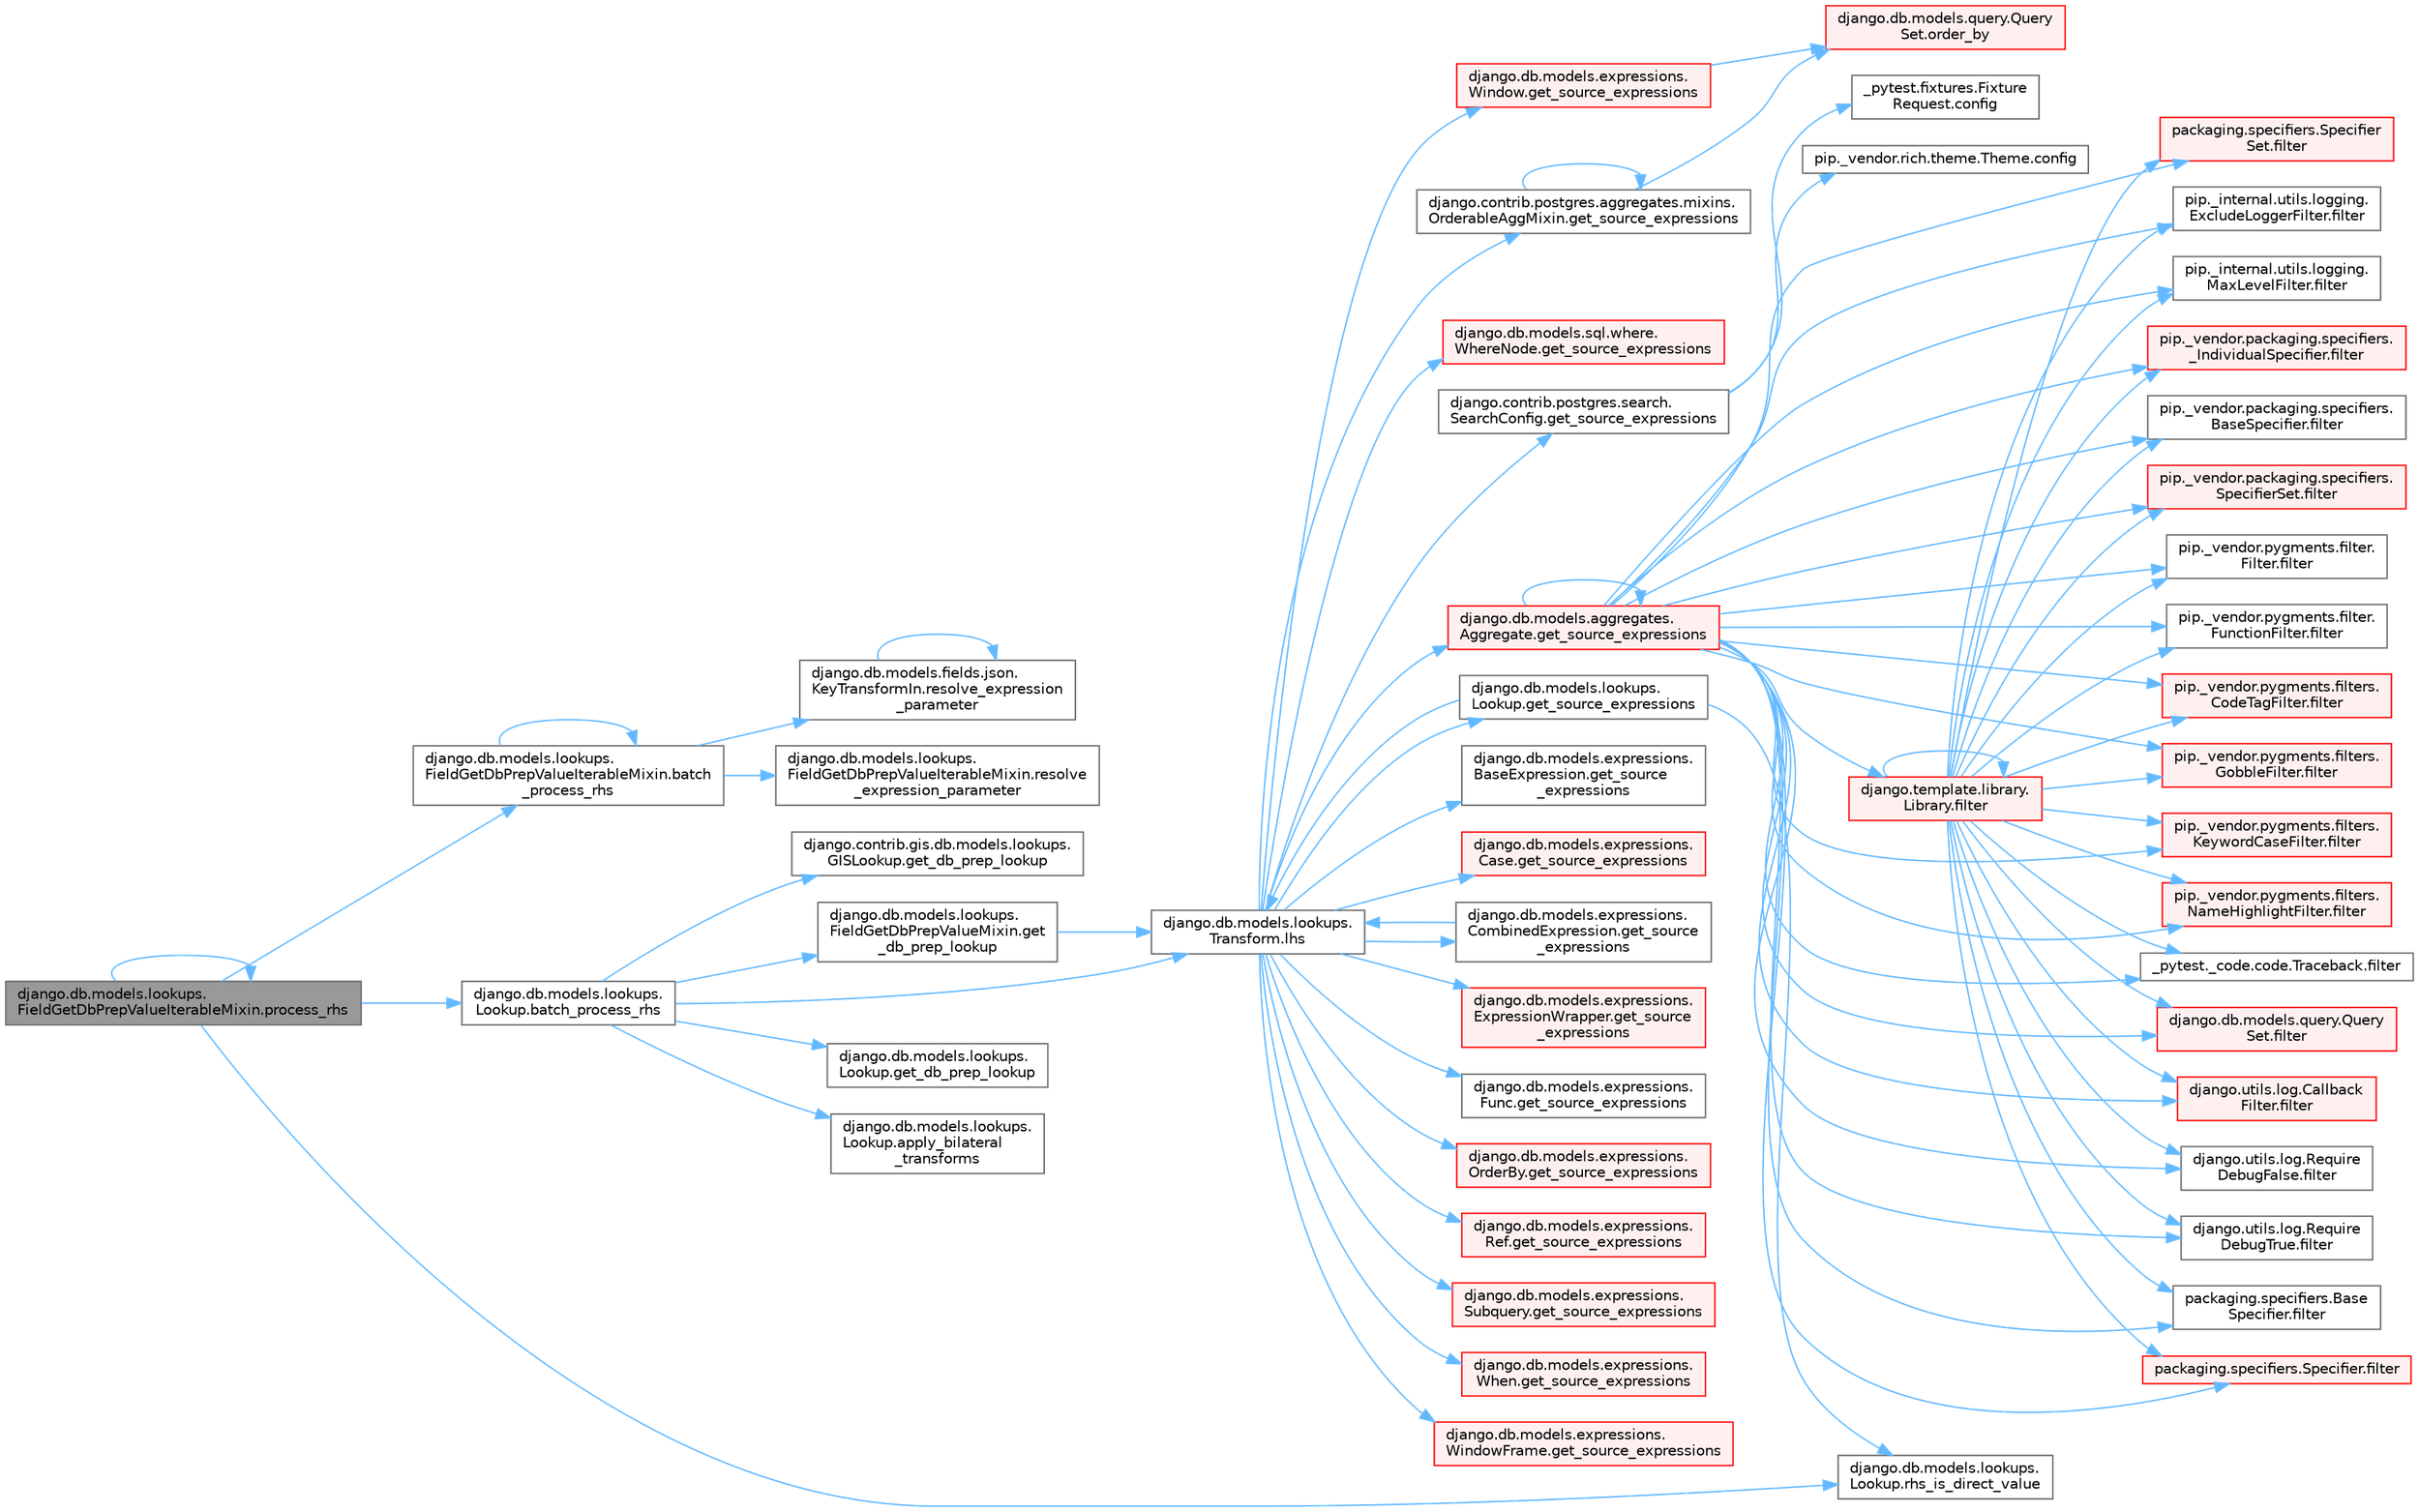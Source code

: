 digraph "django.db.models.lookups.FieldGetDbPrepValueIterableMixin.process_rhs"
{
 // LATEX_PDF_SIZE
  bgcolor="transparent";
  edge [fontname=Helvetica,fontsize=10,labelfontname=Helvetica,labelfontsize=10];
  node [fontname=Helvetica,fontsize=10,shape=box,height=0.2,width=0.4];
  rankdir="LR";
  Node1 [id="Node000001",label="django.db.models.lookups.\lFieldGetDbPrepValueIterableMixin.process_rhs",height=0.2,width=0.4,color="gray40", fillcolor="grey60", style="filled", fontcolor="black",tooltip=" "];
  Node1 -> Node2 [id="edge1_Node000001_Node000002",color="steelblue1",style="solid",tooltip=" "];
  Node2 [id="Node000002",label="django.db.models.lookups.\lFieldGetDbPrepValueIterableMixin.batch\l_process_rhs",height=0.2,width=0.4,color="grey40", fillcolor="white", style="filled",URL="$classdjango_1_1db_1_1models_1_1lookups_1_1_field_get_db_prep_value_iterable_mixin.html#a94161369c47f8e2ea687388f906634bc",tooltip=" "];
  Node2 -> Node2 [id="edge2_Node000002_Node000002",color="steelblue1",style="solid",tooltip=" "];
  Node2 -> Node3 [id="edge3_Node000002_Node000003",color="steelblue1",style="solid",tooltip=" "];
  Node3 [id="Node000003",label="django.db.models.fields.json.\lKeyTransformIn.resolve_expression\l_parameter",height=0.2,width=0.4,color="grey40", fillcolor="white", style="filled",URL="$classdjango_1_1db_1_1models_1_1fields_1_1json_1_1_key_transform_in.html#a69f9a623c6570d1094132badcc2952ed",tooltip=" "];
  Node3 -> Node3 [id="edge4_Node000003_Node000003",color="steelblue1",style="solid",tooltip=" "];
  Node2 -> Node4 [id="edge5_Node000002_Node000004",color="steelblue1",style="solid",tooltip=" "];
  Node4 [id="Node000004",label="django.db.models.lookups.\lFieldGetDbPrepValueIterableMixin.resolve\l_expression_parameter",height=0.2,width=0.4,color="grey40", fillcolor="white", style="filled",URL="$classdjango_1_1db_1_1models_1_1lookups_1_1_field_get_db_prep_value_iterable_mixin.html#a066115181e56075026097f8ddf16a307",tooltip=" "];
  Node1 -> Node5 [id="edge6_Node000001_Node000005",color="steelblue1",style="solid",tooltip=" "];
  Node5 [id="Node000005",label="django.db.models.lookups.\lLookup.batch_process_rhs",height=0.2,width=0.4,color="grey40", fillcolor="white", style="filled",URL="$classdjango_1_1db_1_1models_1_1lookups_1_1_lookup.html#a98990185b214bf5e000bad290442d2b5",tooltip=" "];
  Node5 -> Node6 [id="edge7_Node000005_Node000006",color="steelblue1",style="solid",tooltip=" "];
  Node6 [id="Node000006",label="django.db.models.lookups.\lLookup.apply_bilateral\l_transforms",height=0.2,width=0.4,color="grey40", fillcolor="white", style="filled",URL="$classdjango_1_1db_1_1models_1_1lookups_1_1_lookup.html#a674735d7116881e2dce6c8c1328c885d",tooltip=" "];
  Node5 -> Node7 [id="edge8_Node000005_Node000007",color="steelblue1",style="solid",tooltip=" "];
  Node7 [id="Node000007",label="django.contrib.gis.db.models.lookups.\lGISLookup.get_db_prep_lookup",height=0.2,width=0.4,color="grey40", fillcolor="white", style="filled",URL="$classdjango_1_1contrib_1_1gis_1_1db_1_1models_1_1lookups_1_1_g_i_s_lookup.html#aa25c0267f28f3f8feba13714355d3c7e",tooltip=" "];
  Node5 -> Node8 [id="edge9_Node000005_Node000008",color="steelblue1",style="solid",tooltip=" "];
  Node8 [id="Node000008",label="django.db.models.lookups.\lFieldGetDbPrepValueMixin.get\l_db_prep_lookup",height=0.2,width=0.4,color="grey40", fillcolor="white", style="filled",URL="$classdjango_1_1db_1_1models_1_1lookups_1_1_field_get_db_prep_value_mixin.html#a1263a3e918a1a5cc193bf06b3148539d",tooltip=" "];
  Node8 -> Node9 [id="edge10_Node000008_Node000009",color="steelblue1",style="solid",tooltip=" "];
  Node9 [id="Node000009",label="django.db.models.lookups.\lTransform.lhs",height=0.2,width=0.4,color="grey40", fillcolor="white", style="filled",URL="$classdjango_1_1db_1_1models_1_1lookups_1_1_transform.html#ac0ce01e192abd1a739a4c77fcc8a1bf9",tooltip=" "];
  Node9 -> Node10 [id="edge11_Node000009_Node000010",color="steelblue1",style="solid",tooltip=" "];
  Node10 [id="Node000010",label="django.contrib.postgres.aggregates.mixins.\lOrderableAggMixin.get_source_expressions",height=0.2,width=0.4,color="grey40", fillcolor="white", style="filled",URL="$classdjango_1_1contrib_1_1postgres_1_1aggregates_1_1mixins_1_1_orderable_agg_mixin.html#abed9d6bb5142aafc8b77ac03f9d7a989",tooltip=" "];
  Node10 -> Node10 [id="edge12_Node000010_Node000010",color="steelblue1",style="solid",tooltip=" "];
  Node10 -> Node11 [id="edge13_Node000010_Node000011",color="steelblue1",style="solid",tooltip=" "];
  Node11 [id="Node000011",label="django.db.models.query.Query\lSet.order_by",height=0.2,width=0.4,color="red", fillcolor="#FFF0F0", style="filled",URL="$classdjango_1_1db_1_1models_1_1query_1_1_query_set.html#a2ad2bc4491b372d7fb5ad808262e6f01",tooltip=" "];
  Node9 -> Node27 [id="edge14_Node000009_Node000027",color="steelblue1",style="solid",tooltip=" "];
  Node27 [id="Node000027",label="django.contrib.postgres.search.\lSearchConfig.get_source_expressions",height=0.2,width=0.4,color="grey40", fillcolor="white", style="filled",URL="$classdjango_1_1contrib_1_1postgres_1_1search_1_1_search_config.html#a2c17d4dfedc6381528df8a0a1b3751bf",tooltip=" "];
  Node27 -> Node28 [id="edge15_Node000027_Node000028",color="steelblue1",style="solid",tooltip=" "];
  Node28 [id="Node000028",label="_pytest.fixtures.Fixture\lRequest.config",height=0.2,width=0.4,color="grey40", fillcolor="white", style="filled",URL="$class__pytest_1_1fixtures_1_1_fixture_request.html#a9ed7b83923283e6cc50ae1c56f68b36d",tooltip=" "];
  Node27 -> Node29 [id="edge16_Node000027_Node000029",color="steelblue1",style="solid",tooltip=" "];
  Node29 [id="Node000029",label="pip._vendor.rich.theme.Theme.config",height=0.2,width=0.4,color="grey40", fillcolor="white", style="filled",URL="$classpip_1_1__vendor_1_1rich_1_1theme_1_1_theme.html#a66944133178df92a2cc2793b6053a2ea",tooltip=" "];
  Node9 -> Node30 [id="edge17_Node000009_Node000030",color="steelblue1",style="solid",tooltip=" "];
  Node30 [id="Node000030",label="django.db.models.aggregates.\lAggregate.get_source_expressions",height=0.2,width=0.4,color="red", fillcolor="#FFF0F0", style="filled",URL="$classdjango_1_1db_1_1models_1_1aggregates_1_1_aggregate.html#a4a47839518c013f780a931e4bcf2d4f1",tooltip=" "];
  Node30 -> Node31 [id="edge18_Node000030_Node000031",color="steelblue1",style="solid",tooltip=" "];
  Node31 [id="Node000031",label="_pytest._code.code.Traceback.filter",height=0.2,width=0.4,color="grey40", fillcolor="white", style="filled",URL="$class__pytest_1_1__code_1_1code_1_1_traceback.html#a55d326907d5380a46c4d3e52f002d33f",tooltip=" "];
  Node30 -> Node32 [id="edge19_Node000030_Node000032",color="steelblue1",style="solid",tooltip=" "];
  Node32 [id="Node000032",label="django.db.models.query.Query\lSet.filter",height=0.2,width=0.4,color="red", fillcolor="#FFF0F0", style="filled",URL="$classdjango_1_1db_1_1models_1_1query_1_1_query_set.html#a9c23f79ac5a5310d628b025b5ab7b7c5",tooltip=" "];
  Node30 -> Node35 [id="edge20_Node000030_Node000035",color="steelblue1",style="solid",tooltip=" "];
  Node35 [id="Node000035",label="django.template.library.\lLibrary.filter",height=0.2,width=0.4,color="red", fillcolor="#FFF0F0", style="filled",URL="$classdjango_1_1template_1_1library_1_1_library.html#ac67bb1211ffc0354d5bf33029a58aa43",tooltip=" "];
  Node35 -> Node31 [id="edge21_Node000035_Node000031",color="steelblue1",style="solid",tooltip=" "];
  Node35 -> Node32 [id="edge22_Node000035_Node000032",color="steelblue1",style="solid",tooltip=" "];
  Node35 -> Node35 [id="edge23_Node000035_Node000035",color="steelblue1",style="solid",tooltip=" "];
  Node35 -> Node36 [id="edge24_Node000035_Node000036",color="steelblue1",style="solid",tooltip=" "];
  Node36 [id="Node000036",label="django.utils.log.Callback\lFilter.filter",height=0.2,width=0.4,color="red", fillcolor="#FFF0F0", style="filled",URL="$classdjango_1_1utils_1_1log_1_1_callback_filter.html#acd2761b2200a4e66f4bd5b729ac43db2",tooltip=" "];
  Node35 -> Node42 [id="edge25_Node000035_Node000042",color="steelblue1",style="solid",tooltip=" "];
  Node42 [id="Node000042",label="django.utils.log.Require\lDebugFalse.filter",height=0.2,width=0.4,color="grey40", fillcolor="white", style="filled",URL="$classdjango_1_1utils_1_1log_1_1_require_debug_false.html#a42e51835198458e09fb949a7af83bef8",tooltip=" "];
  Node35 -> Node43 [id="edge26_Node000035_Node000043",color="steelblue1",style="solid",tooltip=" "];
  Node43 [id="Node000043",label="django.utils.log.Require\lDebugTrue.filter",height=0.2,width=0.4,color="grey40", fillcolor="white", style="filled",URL="$classdjango_1_1utils_1_1log_1_1_require_debug_true.html#a8e1e027eea730028f70556810076c0e8",tooltip=" "];
  Node35 -> Node44 [id="edge27_Node000035_Node000044",color="steelblue1",style="solid",tooltip=" "];
  Node44 [id="Node000044",label="packaging.specifiers.Base\lSpecifier.filter",height=0.2,width=0.4,color="grey40", fillcolor="white", style="filled",URL="$classpackaging_1_1specifiers_1_1_base_specifier.html#aa87c3c882d19a56dd1f949c4b1bde70d",tooltip=" "];
  Node35 -> Node45 [id="edge28_Node000035_Node000045",color="steelblue1",style="solid",tooltip=" "];
  Node45 [id="Node000045",label="packaging.specifiers.Specifier.filter",height=0.2,width=0.4,color="red", fillcolor="#FFF0F0", style="filled",URL="$classpackaging_1_1specifiers_1_1_specifier.html#a22d9e14c5343d89e742b098b6d7997f7",tooltip=" "];
  Node35 -> Node86 [id="edge29_Node000035_Node000086",color="steelblue1",style="solid",tooltip=" "];
  Node86 [id="Node000086",label="packaging.specifiers.Specifier\lSet.filter",height=0.2,width=0.4,color="red", fillcolor="#FFF0F0", style="filled",URL="$classpackaging_1_1specifiers_1_1_specifier_set.html#a65b70b2cc0c5bad34b31461955a36d87",tooltip=" "];
  Node35 -> Node117 [id="edge30_Node000035_Node000117",color="steelblue1",style="solid",tooltip=" "];
  Node117 [id="Node000117",label="pip._internal.utils.logging.\lExcludeLoggerFilter.filter",height=0.2,width=0.4,color="grey40", fillcolor="white", style="filled",URL="$classpip_1_1__internal_1_1utils_1_1logging_1_1_exclude_logger_filter.html#a633a3ddcdc0ebbb98edf2f1e0759d22a",tooltip=" "];
  Node35 -> Node118 [id="edge31_Node000035_Node000118",color="steelblue1",style="solid",tooltip=" "];
  Node118 [id="Node000118",label="pip._internal.utils.logging.\lMaxLevelFilter.filter",height=0.2,width=0.4,color="grey40", fillcolor="white", style="filled",URL="$classpip_1_1__internal_1_1utils_1_1logging_1_1_max_level_filter.html#ac46bbe4d91f47ed8f818f64d25ed2085",tooltip=" "];
  Node35 -> Node119 [id="edge32_Node000035_Node000119",color="steelblue1",style="solid",tooltip=" "];
  Node119 [id="Node000119",label="pip._vendor.packaging.specifiers.\l_IndividualSpecifier.filter",height=0.2,width=0.4,color="red", fillcolor="#FFF0F0", style="filled",URL="$classpip_1_1__vendor_1_1packaging_1_1specifiers_1_1___individual_specifier.html#a6203976cfa5ddd6a1f47f8dfe0669fd7",tooltip=" "];
  Node35 -> Node146 [id="edge33_Node000035_Node000146",color="steelblue1",style="solid",tooltip=" "];
  Node146 [id="Node000146",label="pip._vendor.packaging.specifiers.\lBaseSpecifier.filter",height=0.2,width=0.4,color="grey40", fillcolor="white", style="filled",URL="$classpip_1_1__vendor_1_1packaging_1_1specifiers_1_1_base_specifier.html#a1b2ef14b953df0cf1a317ea573d0ea5a",tooltip=" "];
  Node35 -> Node147 [id="edge34_Node000035_Node000147",color="steelblue1",style="solid",tooltip=" "];
  Node147 [id="Node000147",label="pip._vendor.packaging.specifiers.\lSpecifierSet.filter",height=0.2,width=0.4,color="red", fillcolor="#FFF0F0", style="filled",URL="$classpip_1_1__vendor_1_1packaging_1_1specifiers_1_1_specifier_set.html#a3d7a4e9a4cb787385e37d5832bcc0a64",tooltip=" "];
  Node35 -> Node148 [id="edge35_Node000035_Node000148",color="steelblue1",style="solid",tooltip=" "];
  Node148 [id="Node000148",label="pip._vendor.pygments.filter.\lFilter.filter",height=0.2,width=0.4,color="grey40", fillcolor="white", style="filled",URL="$classpip_1_1__vendor_1_1pygments_1_1filter_1_1_filter.html#a970c118f059ea361c8f184fd86c6873d",tooltip=" "];
  Node35 -> Node149 [id="edge36_Node000035_Node000149",color="steelblue1",style="solid",tooltip=" "];
  Node149 [id="Node000149",label="pip._vendor.pygments.filter.\lFunctionFilter.filter",height=0.2,width=0.4,color="grey40", fillcolor="white", style="filled",URL="$classpip_1_1__vendor_1_1pygments_1_1filter_1_1_function_filter.html#a795616d337e49ea853139b0b96d481e7",tooltip=" "];
  Node35 -> Node150 [id="edge37_Node000035_Node000150",color="steelblue1",style="solid",tooltip=" "];
  Node150 [id="Node000150",label="pip._vendor.pygments.filters.\lCodeTagFilter.filter",height=0.2,width=0.4,color="red", fillcolor="#FFF0F0", style="filled",URL="$classpip_1_1__vendor_1_1pygments_1_1filters_1_1_code_tag_filter.html#adc7f44786b4b83da74faa23a154c8843",tooltip=" "];
  Node35 -> Node152 [id="edge38_Node000035_Node000152",color="steelblue1",style="solid",tooltip=" "];
  Node152 [id="Node000152",label="pip._vendor.pygments.filters.\lGobbleFilter.filter",height=0.2,width=0.4,color="red", fillcolor="#FFF0F0", style="filled",URL="$classpip_1_1__vendor_1_1pygments_1_1filters_1_1_gobble_filter.html#a1f8e662bb1794e2924280dc6564ca148",tooltip=" "];
  Node35 -> Node1780 [id="edge39_Node000035_Node001780",color="steelblue1",style="solid",tooltip=" "];
  Node1780 [id="Node001780",label="pip._vendor.pygments.filters.\lKeywordCaseFilter.filter",height=0.2,width=0.4,color="red", fillcolor="#FFF0F0", style="filled",URL="$classpip_1_1__vendor_1_1pygments_1_1filters_1_1_keyword_case_filter.html#a328d29510b49c572e5ded82852d167c8",tooltip=" "];
  Node35 -> Node1783 [id="edge40_Node000035_Node001783",color="steelblue1",style="solid",tooltip=" "];
  Node1783 [id="Node001783",label="pip._vendor.pygments.filters.\lNameHighlightFilter.filter",height=0.2,width=0.4,color="red", fillcolor="#FFF0F0", style="filled",URL="$classpip_1_1__vendor_1_1pygments_1_1filters_1_1_name_highlight_filter.html#ae389da6c924503203acbc80c559b0043",tooltip=" "];
  Node30 -> Node36 [id="edge41_Node000030_Node000036",color="steelblue1",style="solid",tooltip=" "];
  Node30 -> Node42 [id="edge42_Node000030_Node000042",color="steelblue1",style="solid",tooltip=" "];
  Node30 -> Node43 [id="edge43_Node000030_Node000043",color="steelblue1",style="solid",tooltip=" "];
  Node30 -> Node44 [id="edge44_Node000030_Node000044",color="steelblue1",style="solid",tooltip=" "];
  Node30 -> Node45 [id="edge45_Node000030_Node000045",color="steelblue1",style="solid",tooltip=" "];
  Node30 -> Node86 [id="edge46_Node000030_Node000086",color="steelblue1",style="solid",tooltip=" "];
  Node30 -> Node117 [id="edge47_Node000030_Node000117",color="steelblue1",style="solid",tooltip=" "];
  Node30 -> Node118 [id="edge48_Node000030_Node000118",color="steelblue1",style="solid",tooltip=" "];
  Node30 -> Node119 [id="edge49_Node000030_Node000119",color="steelblue1",style="solid",tooltip=" "];
  Node30 -> Node146 [id="edge50_Node000030_Node000146",color="steelblue1",style="solid",tooltip=" "];
  Node30 -> Node147 [id="edge51_Node000030_Node000147",color="steelblue1",style="solid",tooltip=" "];
  Node30 -> Node148 [id="edge52_Node000030_Node000148",color="steelblue1",style="solid",tooltip=" "];
  Node30 -> Node149 [id="edge53_Node000030_Node000149",color="steelblue1",style="solid",tooltip=" "];
  Node30 -> Node150 [id="edge54_Node000030_Node000150",color="steelblue1",style="solid",tooltip=" "];
  Node30 -> Node152 [id="edge55_Node000030_Node000152",color="steelblue1",style="solid",tooltip=" "];
  Node30 -> Node1780 [id="edge56_Node000030_Node001780",color="steelblue1",style="solid",tooltip=" "];
  Node30 -> Node1783 [id="edge57_Node000030_Node001783",color="steelblue1",style="solid",tooltip=" "];
  Node30 -> Node30 [id="edge58_Node000030_Node000030",color="steelblue1",style="solid",tooltip=" "];
  Node9 -> Node269 [id="edge59_Node000009_Node000269",color="steelblue1",style="solid",tooltip=" "];
  Node269 [id="Node000269",label="django.db.models.expressions.\lBaseExpression.get_source\l_expressions",height=0.2,width=0.4,color="grey40", fillcolor="white", style="filled",URL="$classdjango_1_1db_1_1models_1_1expressions_1_1_base_expression.html#a1a052b2bf91363cc1367dbffb2b47708",tooltip=" "];
  Node9 -> Node270 [id="edge60_Node000009_Node000270",color="steelblue1",style="solid",tooltip=" "];
  Node270 [id="Node000270",label="django.db.models.expressions.\lCase.get_source_expressions",height=0.2,width=0.4,color="red", fillcolor="#FFF0F0", style="filled",URL="$classdjango_1_1db_1_1models_1_1expressions_1_1_case.html#a342de2ff64d7b1a41e1a86d89dee51b4",tooltip=" "];
  Node9 -> Node277 [id="edge61_Node000009_Node000277",color="steelblue1",style="solid",tooltip=" "];
  Node277 [id="Node000277",label="django.db.models.expressions.\lCombinedExpression.get_source\l_expressions",height=0.2,width=0.4,color="grey40", fillcolor="white", style="filled",URL="$classdjango_1_1db_1_1models_1_1expressions_1_1_combined_expression.html#a310a894787d41c927558cb35b23d3a90",tooltip=" "];
  Node277 -> Node9 [id="edge62_Node000277_Node000009",color="steelblue1",style="solid",tooltip=" "];
  Node9 -> Node278 [id="edge63_Node000009_Node000278",color="steelblue1",style="solid",tooltip=" "];
  Node278 [id="Node000278",label="django.db.models.expressions.\lExpressionWrapper.get_source\l_expressions",height=0.2,width=0.4,color="red", fillcolor="#FFF0F0", style="filled",URL="$classdjango_1_1db_1_1models_1_1expressions_1_1_expression_wrapper.html#abdd54fb24f108830588d86a69e619e8f",tooltip=" "];
  Node9 -> Node282 [id="edge64_Node000009_Node000282",color="steelblue1",style="solid",tooltip=" "];
  Node282 [id="Node000282",label="django.db.models.expressions.\lFunc.get_source_expressions",height=0.2,width=0.4,color="grey40", fillcolor="white", style="filled",URL="$classdjango_1_1db_1_1models_1_1expressions_1_1_func.html#a2edd81324f310981c50c4d7d6b02fc36",tooltip=" "];
  Node9 -> Node283 [id="edge65_Node000009_Node000283",color="steelblue1",style="solid",tooltip=" "];
  Node283 [id="Node000283",label="django.db.models.expressions.\lOrderBy.get_source_expressions",height=0.2,width=0.4,color="red", fillcolor="#FFF0F0", style="filled",URL="$classdjango_1_1db_1_1models_1_1expressions_1_1_order_by.html#aa0b698a72cab3662300d9849e2e0b2df",tooltip=" "];
  Node9 -> Node284 [id="edge66_Node000009_Node000284",color="steelblue1",style="solid",tooltip=" "];
  Node284 [id="Node000284",label="django.db.models.expressions.\lRef.get_source_expressions",height=0.2,width=0.4,color="red", fillcolor="#FFF0F0", style="filled",URL="$classdjango_1_1db_1_1models_1_1expressions_1_1_ref.html#a34966901a7ce794db70ff599b65fe2ce",tooltip=" "];
  Node9 -> Node285 [id="edge67_Node000009_Node000285",color="steelblue1",style="solid",tooltip=" "];
  Node285 [id="Node000285",label="django.db.models.expressions.\lSubquery.get_source_expressions",height=0.2,width=0.4,color="red", fillcolor="#FFF0F0", style="filled",URL="$classdjango_1_1db_1_1models_1_1expressions_1_1_subquery.html#a39b90b2b3d0ee3caf0b75571062f214e",tooltip=" "];
  Node9 -> Node286 [id="edge68_Node000009_Node000286",color="steelblue1",style="solid",tooltip=" "];
  Node286 [id="Node000286",label="django.db.models.expressions.\lWhen.get_source_expressions",height=0.2,width=0.4,color="red", fillcolor="#FFF0F0", style="filled",URL="$classdjango_1_1db_1_1models_1_1expressions_1_1_when.html#aed38e210fabf48478aed2ff00ccbdfbe",tooltip=" "];
  Node9 -> Node291 [id="edge69_Node000009_Node000291",color="steelblue1",style="solid",tooltip=" "];
  Node291 [id="Node000291",label="django.db.models.expressions.\lWindow.get_source_expressions",height=0.2,width=0.4,color="red", fillcolor="#FFF0F0", style="filled",URL="$classdjango_1_1db_1_1models_1_1expressions_1_1_window.html#a52d79e8fa282239e67f8d9cdc5112388",tooltip=" "];
  Node291 -> Node11 [id="edge70_Node000291_Node000011",color="steelblue1",style="solid",tooltip=" "];
  Node9 -> Node293 [id="edge71_Node000009_Node000293",color="steelblue1",style="solid",tooltip=" "];
  Node293 [id="Node000293",label="django.db.models.expressions.\lWindowFrame.get_source_expressions",height=0.2,width=0.4,color="red", fillcolor="#FFF0F0", style="filled",URL="$classdjango_1_1db_1_1models_1_1expressions_1_1_window_frame.html#a4b54c4c9b4c4a68308953d25703a2544",tooltip=" "];
  Node9 -> Node2905 [id="edge72_Node000009_Node002905",color="steelblue1",style="solid",tooltip=" "];
  Node2905 [id="Node002905",label="django.db.models.lookups.\lLookup.get_source_expressions",height=0.2,width=0.4,color="grey40", fillcolor="white", style="filled",URL="$classdjango_1_1db_1_1models_1_1lookups_1_1_lookup.html#ab733397a7e7276a69a7092430799a22a",tooltip=" "];
  Node2905 -> Node9 [id="edge73_Node002905_Node000009",color="steelblue1",style="solid",tooltip=" "];
  Node2905 -> Node2906 [id="edge74_Node002905_Node002906",color="steelblue1",style="solid",tooltip=" "];
  Node2906 [id="Node002906",label="django.db.models.lookups.\lLookup.rhs_is_direct_value",height=0.2,width=0.4,color="grey40", fillcolor="white", style="filled",URL="$classdjango_1_1db_1_1models_1_1lookups_1_1_lookup.html#a12ffde2e6e8fd39fd87c136e03df08dd",tooltip=" "];
  Node9 -> Node2907 [id="edge75_Node000009_Node002907",color="steelblue1",style="solid",tooltip=" "];
  Node2907 [id="Node002907",label="django.db.models.sql.where.\lWhereNode.get_source_expressions",height=0.2,width=0.4,color="red", fillcolor="#FFF0F0", style="filled",URL="$classdjango_1_1db_1_1models_1_1sql_1_1where_1_1_where_node.html#ae3155308ff1faf4914e3e7f0134f49d7",tooltip=" "];
  Node5 -> Node4533 [id="edge76_Node000005_Node004533",color="steelblue1",style="solid",tooltip=" "];
  Node4533 [id="Node004533",label="django.db.models.lookups.\lLookup.get_db_prep_lookup",height=0.2,width=0.4,color="grey40", fillcolor="white", style="filled",URL="$classdjango_1_1db_1_1models_1_1lookups_1_1_lookup.html#aba2d63ef370985fb2290d36d8b9948e4",tooltip=" "];
  Node5 -> Node9 [id="edge77_Node000005_Node000009",color="steelblue1",style="solid",tooltip=" "];
  Node1 -> Node1 [id="edge78_Node000001_Node000001",color="steelblue1",style="solid",tooltip=" "];
  Node1 -> Node2906 [id="edge79_Node000001_Node002906",color="steelblue1",style="solid",tooltip=" "];
}
